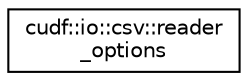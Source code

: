 digraph "Graphical Class Hierarchy"
{
  edge [fontname="Helvetica",fontsize="10",labelfontname="Helvetica",labelfontsize="10"];
  node [fontname="Helvetica",fontsize="10",shape=record];
  rankdir="LR";
  Node0 [label="cudf::io::csv::reader\l_options",height=0.2,width=0.4,color="black", fillcolor="white", style="filled",URL="$structcudf_1_1io_1_1csv_1_1reader__options.html",tooltip="Options for the CSV reader. "];
}
